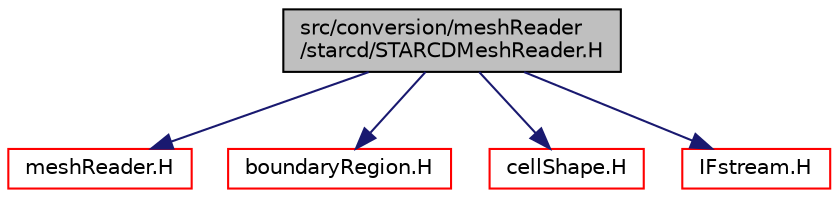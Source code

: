 digraph "src/conversion/meshReader/starcd/STARCDMeshReader.H"
{
  bgcolor="transparent";
  edge [fontname="Helvetica",fontsize="10",labelfontname="Helvetica",labelfontsize="10"];
  node [fontname="Helvetica",fontsize="10",shape=record];
  Node0 [label="src/conversion/meshReader\l/starcd/STARCDMeshReader.H",height=0.2,width=0.4,color="black", fillcolor="grey75", style="filled", fontcolor="black"];
  Node0 -> Node1 [color="midnightblue",fontsize="10",style="solid",fontname="Helvetica"];
  Node1 [label="meshReader.H",height=0.2,width=0.4,color="red",URL="$a00194.html"];
  Node0 -> Node237 [color="midnightblue",fontsize="10",style="solid",fontname="Helvetica"];
  Node237 [label="boundaryRegion.H",height=0.2,width=0.4,color="red",URL="$a00209.html"];
  Node0 -> Node177 [color="midnightblue",fontsize="10",style="solid",fontname="Helvetica"];
  Node177 [label="cellShape.H",height=0.2,width=0.4,color="red",URL="$a12035.html"];
  Node0 -> Node238 [color="midnightblue",fontsize="10",style="solid",fontname="Helvetica"];
  Node238 [label="IFstream.H",height=0.2,width=0.4,color="red",URL="$a09785.html"];
}
